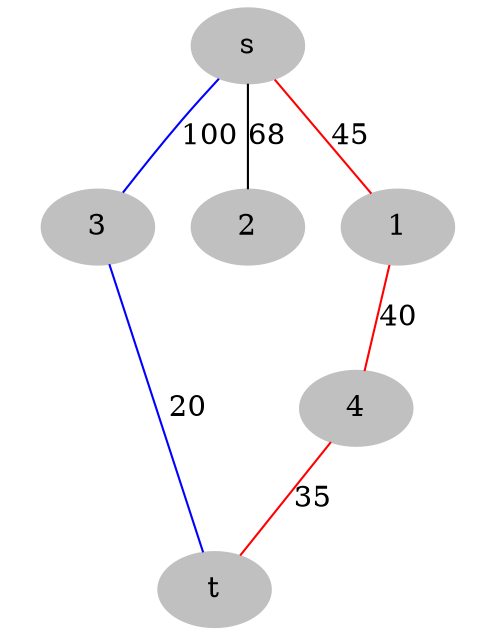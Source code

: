 Graph {
  node [color=grey,style=filled]
  s; t;
  4;
  subgraph cluster_inter {
  color=white;
  3; 
  
  2; 
  
  1;
  }
  s -- 1 [label=45,color=red]
  s -- 2 [label=68]
  s -- 3 [label=100,color=blue]
  3 -- t [label=20,color=blue]
  1 -- 4 [label=40,color=red]
  4 -- t [label=35,color=red]
}
